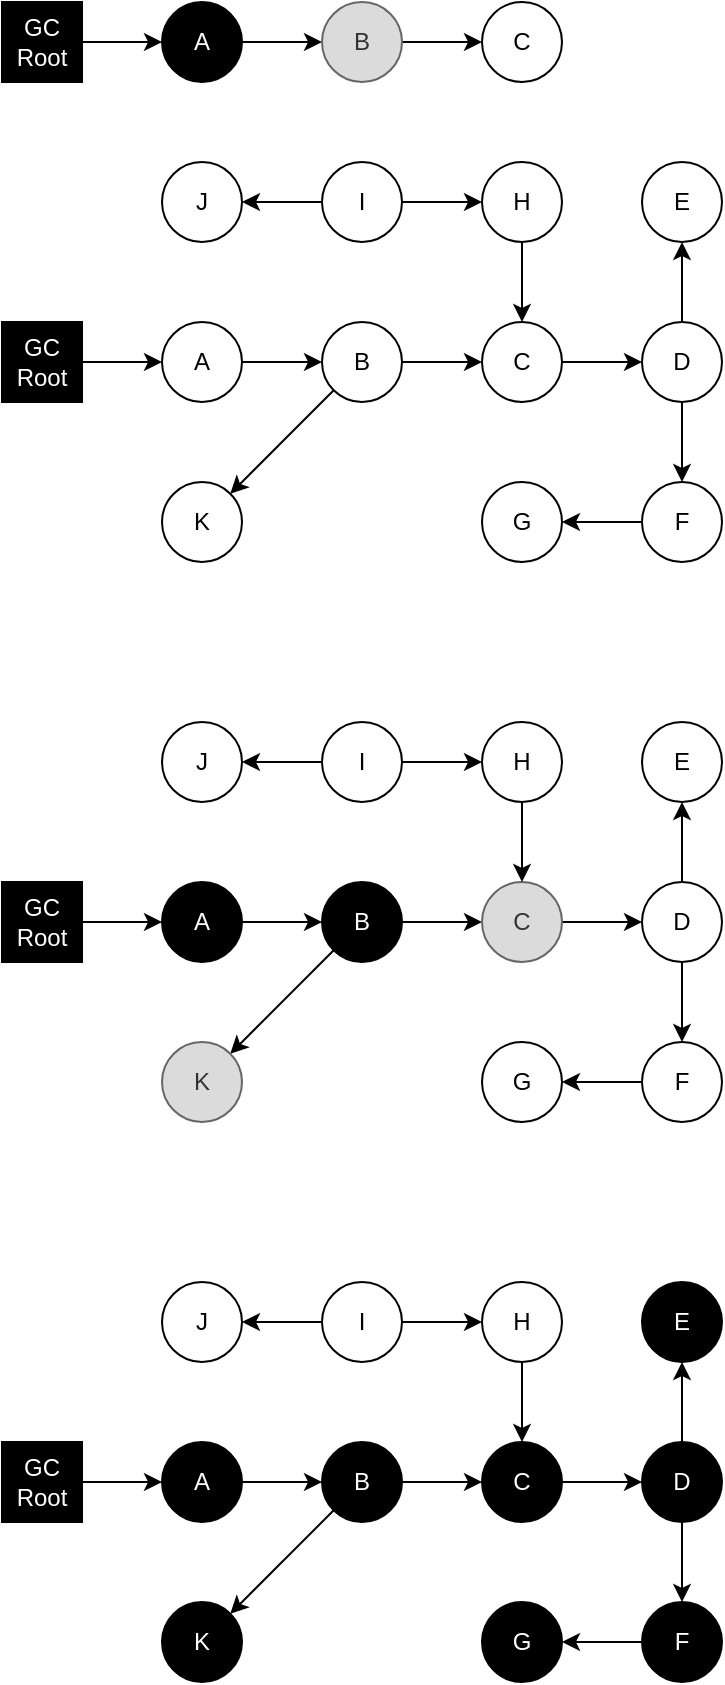 <mxfile version="15.2.9" type="github">
  <diagram id="qKIUbqqgmsemp7KMwJu-" name="Page-1">
    <mxGraphModel dx="782" dy="436" grid="1" gridSize="10" guides="1" tooltips="1" connect="1" arrows="1" fold="1" page="1" pageScale="1" pageWidth="500" pageHeight="500" math="0" shadow="0">
      <root>
        <mxCell id="0" />
        <mxCell id="1" parent="0" />
        <mxCell id="eG-tpsc7ZjEbIQ_qfpCt-5" value="" style="edgeStyle=orthogonalEdgeStyle;rounded=0;orthogonalLoop=1;jettySize=auto;html=1;" edge="1" parent="1" source="eG-tpsc7ZjEbIQ_qfpCt-1" target="eG-tpsc7ZjEbIQ_qfpCt-2">
          <mxGeometry relative="1" as="geometry" />
        </mxCell>
        <mxCell id="eG-tpsc7ZjEbIQ_qfpCt-1" value="&lt;font color=&quot;#ffffff&quot;&gt;GC Root&lt;/font&gt;" style="whiteSpace=wrap;html=1;aspect=fixed;fillColor=#000000;" vertex="1" parent="1">
          <mxGeometry x="40" y="40" width="40" height="40" as="geometry" />
        </mxCell>
        <mxCell id="eG-tpsc7ZjEbIQ_qfpCt-6" value="" style="edgeStyle=orthogonalEdgeStyle;rounded=0;orthogonalLoop=1;jettySize=auto;html=1;" edge="1" parent="1" source="eG-tpsc7ZjEbIQ_qfpCt-2" target="eG-tpsc7ZjEbIQ_qfpCt-3">
          <mxGeometry relative="1" as="geometry" />
        </mxCell>
        <mxCell id="eG-tpsc7ZjEbIQ_qfpCt-2" value="&lt;font color=&quot;#ffffff&quot;&gt;A&lt;/font&gt;" style="ellipse;whiteSpace=wrap;html=1;aspect=fixed;fillColor=#000000;" vertex="1" parent="1">
          <mxGeometry x="120" y="40" width="40" height="40" as="geometry" />
        </mxCell>
        <mxCell id="eG-tpsc7ZjEbIQ_qfpCt-7" value="" style="edgeStyle=orthogonalEdgeStyle;rounded=0;orthogonalLoop=1;jettySize=auto;html=1;" edge="1" parent="1" source="eG-tpsc7ZjEbIQ_qfpCt-3" target="eG-tpsc7ZjEbIQ_qfpCt-4">
          <mxGeometry relative="1" as="geometry" />
        </mxCell>
        <mxCell id="eG-tpsc7ZjEbIQ_qfpCt-3" value="B" style="ellipse;whiteSpace=wrap;html=1;aspect=fixed;fillColor=#DBDBDB;strokeColor=#666666;fontColor=#333333;" vertex="1" parent="1">
          <mxGeometry x="200" y="40" width="40" height="40" as="geometry" />
        </mxCell>
        <mxCell id="eG-tpsc7ZjEbIQ_qfpCt-4" value="C" style="ellipse;whiteSpace=wrap;html=1;aspect=fixed;" vertex="1" parent="1">
          <mxGeometry x="280" y="40" width="40" height="40" as="geometry" />
        </mxCell>
        <mxCell id="eG-tpsc7ZjEbIQ_qfpCt-20" value="" style="edgeStyle=orthogonalEdgeStyle;rounded=0;orthogonalLoop=1;jettySize=auto;html=1;" edge="1" parent="1" source="eG-tpsc7ZjEbIQ_qfpCt-8" target="eG-tpsc7ZjEbIQ_qfpCt-9">
          <mxGeometry relative="1" as="geometry" />
        </mxCell>
        <mxCell id="eG-tpsc7ZjEbIQ_qfpCt-8" value="&lt;font color=&quot;#ffffff&quot;&gt;GC Root&lt;/font&gt;" style="whiteSpace=wrap;html=1;aspect=fixed;fillColor=#000000;" vertex="1" parent="1">
          <mxGeometry x="40" y="200" width="40" height="40" as="geometry" />
        </mxCell>
        <mxCell id="eG-tpsc7ZjEbIQ_qfpCt-21" value="" style="edgeStyle=orthogonalEdgeStyle;rounded=0;orthogonalLoop=1;jettySize=auto;html=1;fontColor=#000000;" edge="1" parent="1" source="eG-tpsc7ZjEbIQ_qfpCt-9" target="eG-tpsc7ZjEbIQ_qfpCt-10">
          <mxGeometry relative="1" as="geometry" />
        </mxCell>
        <mxCell id="eG-tpsc7ZjEbIQ_qfpCt-9" value="&lt;font&gt;A&lt;/font&gt;" style="ellipse;whiteSpace=wrap;html=1;aspect=fixed;fontColor=#000000;" vertex="1" parent="1">
          <mxGeometry x="120" y="200" width="40" height="40" as="geometry" />
        </mxCell>
        <mxCell id="eG-tpsc7ZjEbIQ_qfpCt-22" value="" style="edgeStyle=orthogonalEdgeStyle;rounded=0;orthogonalLoop=1;jettySize=auto;html=1;fontColor=#000000;" edge="1" parent="1" source="eG-tpsc7ZjEbIQ_qfpCt-10" target="eG-tpsc7ZjEbIQ_qfpCt-11">
          <mxGeometry relative="1" as="geometry" />
        </mxCell>
        <mxCell id="eG-tpsc7ZjEbIQ_qfpCt-27" style="rounded=0;orthogonalLoop=1;jettySize=auto;html=1;entryX=1;entryY=0;entryDx=0;entryDy=0;fontColor=#000000;" edge="1" parent="1" source="eG-tpsc7ZjEbIQ_qfpCt-10" target="eG-tpsc7ZjEbIQ_qfpCt-16">
          <mxGeometry relative="1" as="geometry" />
        </mxCell>
        <mxCell id="eG-tpsc7ZjEbIQ_qfpCt-10" value="&lt;font&gt;B&lt;/font&gt;" style="ellipse;whiteSpace=wrap;html=1;aspect=fixed;fontColor=#000000;" vertex="1" parent="1">
          <mxGeometry x="200" y="200" width="40" height="40" as="geometry" />
        </mxCell>
        <mxCell id="eG-tpsc7ZjEbIQ_qfpCt-23" value="" style="edgeStyle=orthogonalEdgeStyle;rounded=0;orthogonalLoop=1;jettySize=auto;html=1;fontColor=#000000;" edge="1" parent="1" source="eG-tpsc7ZjEbIQ_qfpCt-11" target="eG-tpsc7ZjEbIQ_qfpCt-12">
          <mxGeometry relative="1" as="geometry" />
        </mxCell>
        <mxCell id="eG-tpsc7ZjEbIQ_qfpCt-11" value="&lt;font&gt;C&lt;/font&gt;" style="ellipse;whiteSpace=wrap;html=1;aspect=fixed;fontColor=#000000;" vertex="1" parent="1">
          <mxGeometry x="280" y="200" width="40" height="40" as="geometry" />
        </mxCell>
        <mxCell id="eG-tpsc7ZjEbIQ_qfpCt-24" value="" style="edgeStyle=orthogonalEdgeStyle;rounded=0;orthogonalLoop=1;jettySize=auto;html=1;fontColor=#000000;" edge="1" parent="1" source="eG-tpsc7ZjEbIQ_qfpCt-12" target="eG-tpsc7ZjEbIQ_qfpCt-13">
          <mxGeometry relative="1" as="geometry" />
        </mxCell>
        <mxCell id="eG-tpsc7ZjEbIQ_qfpCt-25" value="" style="edgeStyle=orthogonalEdgeStyle;rounded=0;orthogonalLoop=1;jettySize=auto;html=1;fontColor=#000000;" edge="1" parent="1" source="eG-tpsc7ZjEbIQ_qfpCt-12" target="eG-tpsc7ZjEbIQ_qfpCt-14">
          <mxGeometry relative="1" as="geometry" />
        </mxCell>
        <mxCell id="eG-tpsc7ZjEbIQ_qfpCt-12" value="&lt;font&gt;D&lt;/font&gt;" style="ellipse;whiteSpace=wrap;html=1;aspect=fixed;fontColor=#000000;" vertex="1" parent="1">
          <mxGeometry x="360" y="200" width="40" height="40" as="geometry" />
        </mxCell>
        <mxCell id="eG-tpsc7ZjEbIQ_qfpCt-13" value="&lt;font&gt;E&lt;/font&gt;" style="ellipse;whiteSpace=wrap;html=1;aspect=fixed;fontColor=#000000;" vertex="1" parent="1">
          <mxGeometry x="360" y="120" width="40" height="40" as="geometry" />
        </mxCell>
        <mxCell id="eG-tpsc7ZjEbIQ_qfpCt-26" value="" style="edgeStyle=orthogonalEdgeStyle;rounded=0;orthogonalLoop=1;jettySize=auto;html=1;fontColor=#000000;" edge="1" parent="1" source="eG-tpsc7ZjEbIQ_qfpCt-14" target="eG-tpsc7ZjEbIQ_qfpCt-15">
          <mxGeometry relative="1" as="geometry" />
        </mxCell>
        <mxCell id="eG-tpsc7ZjEbIQ_qfpCt-14" value="&lt;font&gt;F&lt;/font&gt;" style="ellipse;whiteSpace=wrap;html=1;aspect=fixed;fontColor=#000000;" vertex="1" parent="1">
          <mxGeometry x="360" y="280" width="40" height="40" as="geometry" />
        </mxCell>
        <mxCell id="eG-tpsc7ZjEbIQ_qfpCt-15" value="&lt;font&gt;G&lt;/font&gt;" style="ellipse;whiteSpace=wrap;html=1;aspect=fixed;fontColor=#000000;" vertex="1" parent="1">
          <mxGeometry x="280" y="280" width="40" height="40" as="geometry" />
        </mxCell>
        <mxCell id="eG-tpsc7ZjEbIQ_qfpCt-16" value="&lt;font&gt;K&lt;/font&gt;" style="ellipse;whiteSpace=wrap;html=1;aspect=fixed;fontColor=#000000;" vertex="1" parent="1">
          <mxGeometry x="120" y="280" width="40" height="40" as="geometry" />
        </mxCell>
        <mxCell id="eG-tpsc7ZjEbIQ_qfpCt-30" value="" style="edgeStyle=none;rounded=0;orthogonalLoop=1;jettySize=auto;html=1;fontColor=#000000;" edge="1" parent="1" source="eG-tpsc7ZjEbIQ_qfpCt-17" target="eG-tpsc7ZjEbIQ_qfpCt-11">
          <mxGeometry relative="1" as="geometry" />
        </mxCell>
        <mxCell id="eG-tpsc7ZjEbIQ_qfpCt-17" value="H" style="ellipse;whiteSpace=wrap;html=1;aspect=fixed;fontColor=#000000;" vertex="1" parent="1">
          <mxGeometry x="280" y="120" width="40" height="40" as="geometry" />
        </mxCell>
        <mxCell id="eG-tpsc7ZjEbIQ_qfpCt-28" value="" style="edgeStyle=none;rounded=0;orthogonalLoop=1;jettySize=auto;html=1;fontColor=#000000;" edge="1" parent="1" source="eG-tpsc7ZjEbIQ_qfpCt-18" target="eG-tpsc7ZjEbIQ_qfpCt-19">
          <mxGeometry relative="1" as="geometry" />
        </mxCell>
        <mxCell id="eG-tpsc7ZjEbIQ_qfpCt-29" value="" style="edgeStyle=none;rounded=0;orthogonalLoop=1;jettySize=auto;html=1;fontColor=#000000;" edge="1" parent="1" source="eG-tpsc7ZjEbIQ_qfpCt-18" target="eG-tpsc7ZjEbIQ_qfpCt-17">
          <mxGeometry relative="1" as="geometry" />
        </mxCell>
        <mxCell id="eG-tpsc7ZjEbIQ_qfpCt-18" value="I" style="ellipse;whiteSpace=wrap;html=1;aspect=fixed;fontColor=#000000;" vertex="1" parent="1">
          <mxGeometry x="200" y="120" width="40" height="40" as="geometry" />
        </mxCell>
        <mxCell id="eG-tpsc7ZjEbIQ_qfpCt-19" value="J" style="ellipse;whiteSpace=wrap;html=1;aspect=fixed;fontColor=#000000;" vertex="1" parent="1">
          <mxGeometry x="120" y="120" width="40" height="40" as="geometry" />
        </mxCell>
        <mxCell id="eG-tpsc7ZjEbIQ_qfpCt-31" value="" style="edgeStyle=orthogonalEdgeStyle;rounded=0;orthogonalLoop=1;jettySize=auto;html=1;" edge="1" parent="1" source="eG-tpsc7ZjEbIQ_qfpCt-32" target="eG-tpsc7ZjEbIQ_qfpCt-34">
          <mxGeometry relative="1" as="geometry" />
        </mxCell>
        <mxCell id="eG-tpsc7ZjEbIQ_qfpCt-32" value="&lt;font color=&quot;#ffffff&quot;&gt;GC Root&lt;/font&gt;" style="whiteSpace=wrap;html=1;aspect=fixed;fillColor=#000000;" vertex="1" parent="1">
          <mxGeometry x="40" y="480" width="40" height="40" as="geometry" />
        </mxCell>
        <mxCell id="eG-tpsc7ZjEbIQ_qfpCt-33" value="" style="edgeStyle=orthogonalEdgeStyle;orthogonalLoop=1;jettySize=auto;html=1;fontColor=#FFFFFF;fontSize=12;fillColor=#000000;" edge="1" parent="1" source="eG-tpsc7ZjEbIQ_qfpCt-34" target="eG-tpsc7ZjEbIQ_qfpCt-37">
          <mxGeometry relative="1" as="geometry" />
        </mxCell>
        <mxCell id="eG-tpsc7ZjEbIQ_qfpCt-34" value="&lt;font&gt;A&lt;/font&gt;" style="ellipse;whiteSpace=wrap;html=1;aspect=fixed;fontColor=#FFFFFF;fillColor=#000000;" vertex="1" parent="1">
          <mxGeometry x="120" y="480" width="40" height="40" as="geometry" />
        </mxCell>
        <mxCell id="eG-tpsc7ZjEbIQ_qfpCt-35" value="" style="edgeStyle=orthogonalEdgeStyle;rounded=0;orthogonalLoop=1;jettySize=auto;html=1;fontColor=#000000;" edge="1" parent="1" source="eG-tpsc7ZjEbIQ_qfpCt-37" target="eG-tpsc7ZjEbIQ_qfpCt-39">
          <mxGeometry relative="1" as="geometry" />
        </mxCell>
        <mxCell id="eG-tpsc7ZjEbIQ_qfpCt-36" style="rounded=0;orthogonalLoop=1;jettySize=auto;html=1;entryX=1;entryY=0;entryDx=0;entryDy=0;fontColor=#000000;" edge="1" parent="1" source="eG-tpsc7ZjEbIQ_qfpCt-37" target="eG-tpsc7ZjEbIQ_qfpCt-47">
          <mxGeometry relative="1" as="geometry" />
        </mxCell>
        <mxCell id="eG-tpsc7ZjEbIQ_qfpCt-37" value="&lt;font&gt;B&lt;/font&gt;" style="ellipse;whiteSpace=wrap;html=1;aspect=fixed;fontColor=#FFFFFF;fillColor=#000000;" vertex="1" parent="1">
          <mxGeometry x="200" y="480" width="40" height="40" as="geometry" />
        </mxCell>
        <mxCell id="eG-tpsc7ZjEbIQ_qfpCt-38" value="" style="edgeStyle=orthogonalEdgeStyle;rounded=0;orthogonalLoop=1;jettySize=auto;html=1;fontColor=#000000;" edge="1" parent="1" source="eG-tpsc7ZjEbIQ_qfpCt-39" target="eG-tpsc7ZjEbIQ_qfpCt-42">
          <mxGeometry relative="1" as="geometry" />
        </mxCell>
        <mxCell id="eG-tpsc7ZjEbIQ_qfpCt-39" value="&lt;font&gt;C&lt;/font&gt;" style="ellipse;whiteSpace=wrap;html=1;aspect=fixed;fontColor=#333333;strokeColor=#666666;fillColor=#DBDBDB;" vertex="1" parent="1">
          <mxGeometry x="280" y="480" width="40" height="40" as="geometry" />
        </mxCell>
        <mxCell id="eG-tpsc7ZjEbIQ_qfpCt-40" value="" style="edgeStyle=orthogonalEdgeStyle;rounded=0;orthogonalLoop=1;jettySize=auto;html=1;fontColor=#000000;" edge="1" parent="1" source="eG-tpsc7ZjEbIQ_qfpCt-42" target="eG-tpsc7ZjEbIQ_qfpCt-43">
          <mxGeometry relative="1" as="geometry" />
        </mxCell>
        <mxCell id="eG-tpsc7ZjEbIQ_qfpCt-41" value="" style="edgeStyle=orthogonalEdgeStyle;rounded=0;orthogonalLoop=1;jettySize=auto;html=1;fontColor=#000000;" edge="1" parent="1" source="eG-tpsc7ZjEbIQ_qfpCt-42" target="eG-tpsc7ZjEbIQ_qfpCt-45">
          <mxGeometry relative="1" as="geometry" />
        </mxCell>
        <mxCell id="eG-tpsc7ZjEbIQ_qfpCt-42" value="&lt;font&gt;D&lt;/font&gt;" style="ellipse;whiteSpace=wrap;html=1;aspect=fixed;fontColor=#000000;" vertex="1" parent="1">
          <mxGeometry x="360" y="480" width="40" height="40" as="geometry" />
        </mxCell>
        <mxCell id="eG-tpsc7ZjEbIQ_qfpCt-43" value="&lt;font&gt;E&lt;/font&gt;" style="ellipse;whiteSpace=wrap;html=1;aspect=fixed;fontColor=#000000;" vertex="1" parent="1">
          <mxGeometry x="360" y="400" width="40" height="40" as="geometry" />
        </mxCell>
        <mxCell id="eG-tpsc7ZjEbIQ_qfpCt-44" value="" style="edgeStyle=orthogonalEdgeStyle;rounded=0;orthogonalLoop=1;jettySize=auto;html=1;fontColor=#000000;" edge="1" parent="1" source="eG-tpsc7ZjEbIQ_qfpCt-45" target="eG-tpsc7ZjEbIQ_qfpCt-46">
          <mxGeometry relative="1" as="geometry" />
        </mxCell>
        <mxCell id="eG-tpsc7ZjEbIQ_qfpCt-45" value="&lt;font&gt;F&lt;/font&gt;" style="ellipse;whiteSpace=wrap;html=1;aspect=fixed;fontColor=#000000;" vertex="1" parent="1">
          <mxGeometry x="360" y="560" width="40" height="40" as="geometry" />
        </mxCell>
        <mxCell id="eG-tpsc7ZjEbIQ_qfpCt-46" value="&lt;font&gt;G&lt;/font&gt;" style="ellipse;whiteSpace=wrap;html=1;aspect=fixed;fontColor=#000000;" vertex="1" parent="1">
          <mxGeometry x="280" y="560" width="40" height="40" as="geometry" />
        </mxCell>
        <mxCell id="eG-tpsc7ZjEbIQ_qfpCt-47" value="&lt;font&gt;K&lt;/font&gt;" style="ellipse;whiteSpace=wrap;html=1;aspect=fixed;fontColor=#333333;strokeColor=#666666;fillColor=#DBDBDB;" vertex="1" parent="1">
          <mxGeometry x="120" y="560" width="40" height="40" as="geometry" />
        </mxCell>
        <mxCell id="eG-tpsc7ZjEbIQ_qfpCt-48" value="" style="edgeStyle=none;rounded=0;orthogonalLoop=1;jettySize=auto;html=1;fontColor=#000000;" edge="1" parent="1" source="eG-tpsc7ZjEbIQ_qfpCt-49" target="eG-tpsc7ZjEbIQ_qfpCt-39">
          <mxGeometry relative="1" as="geometry" />
        </mxCell>
        <mxCell id="eG-tpsc7ZjEbIQ_qfpCt-49" value="H" style="ellipse;whiteSpace=wrap;html=1;aspect=fixed;fontColor=#000000;" vertex="1" parent="1">
          <mxGeometry x="280" y="400" width="40" height="40" as="geometry" />
        </mxCell>
        <mxCell id="eG-tpsc7ZjEbIQ_qfpCt-50" value="" style="edgeStyle=none;rounded=0;orthogonalLoop=1;jettySize=auto;html=1;fontColor=#000000;" edge="1" parent="1" source="eG-tpsc7ZjEbIQ_qfpCt-52" target="eG-tpsc7ZjEbIQ_qfpCt-53">
          <mxGeometry relative="1" as="geometry" />
        </mxCell>
        <mxCell id="eG-tpsc7ZjEbIQ_qfpCt-51" value="" style="edgeStyle=none;rounded=0;orthogonalLoop=1;jettySize=auto;html=1;fontColor=#000000;" edge="1" parent="1" source="eG-tpsc7ZjEbIQ_qfpCt-52" target="eG-tpsc7ZjEbIQ_qfpCt-49">
          <mxGeometry relative="1" as="geometry" />
        </mxCell>
        <mxCell id="eG-tpsc7ZjEbIQ_qfpCt-52" value="I" style="ellipse;whiteSpace=wrap;html=1;aspect=fixed;fontColor=#000000;" vertex="1" parent="1">
          <mxGeometry x="200" y="400" width="40" height="40" as="geometry" />
        </mxCell>
        <mxCell id="eG-tpsc7ZjEbIQ_qfpCt-53" value="J" style="ellipse;whiteSpace=wrap;html=1;aspect=fixed;fontColor=#000000;" vertex="1" parent="1">
          <mxGeometry x="120" y="400" width="40" height="40" as="geometry" />
        </mxCell>
        <mxCell id="eG-tpsc7ZjEbIQ_qfpCt-54" value="" style="edgeStyle=orthogonalEdgeStyle;rounded=0;orthogonalLoop=1;jettySize=auto;html=1;" edge="1" parent="1" source="eG-tpsc7ZjEbIQ_qfpCt-55" target="eG-tpsc7ZjEbIQ_qfpCt-57">
          <mxGeometry relative="1" as="geometry" />
        </mxCell>
        <mxCell id="eG-tpsc7ZjEbIQ_qfpCt-55" value="&lt;font color=&quot;#ffffff&quot;&gt;GC Root&lt;/font&gt;" style="whiteSpace=wrap;html=1;aspect=fixed;fillColor=#000000;" vertex="1" parent="1">
          <mxGeometry x="40" y="760" width="40" height="40" as="geometry" />
        </mxCell>
        <mxCell id="eG-tpsc7ZjEbIQ_qfpCt-56" value="" style="edgeStyle=orthogonalEdgeStyle;orthogonalLoop=1;jettySize=auto;html=1;fontColor=#FFFFFF;fontSize=12;fillColor=#000000;" edge="1" parent="1" source="eG-tpsc7ZjEbIQ_qfpCt-57" target="eG-tpsc7ZjEbIQ_qfpCt-60">
          <mxGeometry relative="1" as="geometry" />
        </mxCell>
        <mxCell id="eG-tpsc7ZjEbIQ_qfpCt-57" value="&lt;font&gt;A&lt;/font&gt;" style="ellipse;whiteSpace=wrap;html=1;aspect=fixed;fontColor=#FFFFFF;fillColor=#000000;" vertex="1" parent="1">
          <mxGeometry x="120" y="760" width="40" height="40" as="geometry" />
        </mxCell>
        <mxCell id="eG-tpsc7ZjEbIQ_qfpCt-58" value="" style="edgeStyle=orthogonalEdgeStyle;rounded=0;orthogonalLoop=1;jettySize=auto;html=1;fontColor=#000000;" edge="1" parent="1" source="eG-tpsc7ZjEbIQ_qfpCt-60" target="eG-tpsc7ZjEbIQ_qfpCt-62">
          <mxGeometry relative="1" as="geometry" />
        </mxCell>
        <mxCell id="eG-tpsc7ZjEbIQ_qfpCt-59" style="rounded=0;orthogonalLoop=1;jettySize=auto;html=1;entryX=1;entryY=0;entryDx=0;entryDy=0;fontColor=#000000;" edge="1" parent="1" source="eG-tpsc7ZjEbIQ_qfpCt-60" target="eG-tpsc7ZjEbIQ_qfpCt-70">
          <mxGeometry relative="1" as="geometry" />
        </mxCell>
        <mxCell id="eG-tpsc7ZjEbIQ_qfpCt-60" value="&lt;font&gt;B&lt;/font&gt;" style="ellipse;whiteSpace=wrap;html=1;aspect=fixed;fontColor=#FFFFFF;fillColor=#000000;" vertex="1" parent="1">
          <mxGeometry x="200" y="760" width="40" height="40" as="geometry" />
        </mxCell>
        <mxCell id="eG-tpsc7ZjEbIQ_qfpCt-61" value="" style="edgeStyle=orthogonalEdgeStyle;orthogonalLoop=1;jettySize=auto;html=1;fontColor=#FFFFFF;fontSize=12;fillColor=#000000;" edge="1" parent="1" source="eG-tpsc7ZjEbIQ_qfpCt-62" target="eG-tpsc7ZjEbIQ_qfpCt-65">
          <mxGeometry relative="1" as="geometry" />
        </mxCell>
        <mxCell id="eG-tpsc7ZjEbIQ_qfpCt-62" value="&lt;font&gt;C&lt;/font&gt;" style="ellipse;whiteSpace=wrap;html=1;aspect=fixed;fontColor=#FFFFFF;strokeColor=#000000;fillColor=#000000;" vertex="1" parent="1">
          <mxGeometry x="280" y="760" width="40" height="40" as="geometry" />
        </mxCell>
        <mxCell id="eG-tpsc7ZjEbIQ_qfpCt-63" value="" style="edgeStyle=orthogonalEdgeStyle;orthogonalLoop=1;jettySize=auto;html=1;fontColor=#FFFFFF;fontSize=12;fillColor=#000000;" edge="1" parent="1" source="eG-tpsc7ZjEbIQ_qfpCt-65" target="eG-tpsc7ZjEbIQ_qfpCt-66">
          <mxGeometry relative="1" as="geometry" />
        </mxCell>
        <mxCell id="eG-tpsc7ZjEbIQ_qfpCt-64" value="" style="edgeStyle=orthogonalEdgeStyle;orthogonalLoop=1;jettySize=auto;html=1;fontColor=#FFFFFF;fontSize=12;fillColor=#000000;" edge="1" parent="1" source="eG-tpsc7ZjEbIQ_qfpCt-65" target="eG-tpsc7ZjEbIQ_qfpCt-68">
          <mxGeometry relative="1" as="geometry" />
        </mxCell>
        <mxCell id="eG-tpsc7ZjEbIQ_qfpCt-65" value="&lt;font&gt;D&lt;/font&gt;" style="ellipse;whiteSpace=wrap;html=1;aspect=fixed;fontColor=#FFFFFF;fillColor=#000000;" vertex="1" parent="1">
          <mxGeometry x="360" y="760" width="40" height="40" as="geometry" />
        </mxCell>
        <mxCell id="eG-tpsc7ZjEbIQ_qfpCt-66" value="&lt;font&gt;E&lt;/font&gt;" style="ellipse;whiteSpace=wrap;html=1;aspect=fixed;fontColor=#FFFFFF;fillColor=#000000;" vertex="1" parent="1">
          <mxGeometry x="360" y="680" width="40" height="40" as="geometry" />
        </mxCell>
        <mxCell id="eG-tpsc7ZjEbIQ_qfpCt-67" value="" style="edgeStyle=orthogonalEdgeStyle;orthogonalLoop=1;jettySize=auto;html=1;fontColor=#FFFFFF;fontSize=12;fillColor=#000000;" edge="1" parent="1" source="eG-tpsc7ZjEbIQ_qfpCt-68" target="eG-tpsc7ZjEbIQ_qfpCt-69">
          <mxGeometry relative="1" as="geometry" />
        </mxCell>
        <mxCell id="eG-tpsc7ZjEbIQ_qfpCt-68" value="&lt;font&gt;F&lt;/font&gt;" style="ellipse;whiteSpace=wrap;html=1;aspect=fixed;fontColor=#FFFFFF;fillColor=#000000;" vertex="1" parent="1">
          <mxGeometry x="360" y="840" width="40" height="40" as="geometry" />
        </mxCell>
        <mxCell id="eG-tpsc7ZjEbIQ_qfpCt-69" value="&lt;font&gt;G&lt;/font&gt;" style="ellipse;whiteSpace=wrap;html=1;aspect=fixed;fontColor=#FFFFFF;fillColor=#000000;" vertex="1" parent="1">
          <mxGeometry x="280" y="840" width="40" height="40" as="geometry" />
        </mxCell>
        <mxCell id="eG-tpsc7ZjEbIQ_qfpCt-70" value="&lt;font&gt;K&lt;/font&gt;" style="ellipse;whiteSpace=wrap;html=1;aspect=fixed;fontColor=#FFFFFF;strokeColor=#000000;fillColor=#000000;" vertex="1" parent="1">
          <mxGeometry x="120" y="840" width="40" height="40" as="geometry" />
        </mxCell>
        <mxCell id="eG-tpsc7ZjEbIQ_qfpCt-71" value="" style="edgeStyle=none;rounded=0;orthogonalLoop=1;jettySize=auto;html=1;fontColor=#000000;" edge="1" parent="1" source="eG-tpsc7ZjEbIQ_qfpCt-72" target="eG-tpsc7ZjEbIQ_qfpCt-62">
          <mxGeometry relative="1" as="geometry" />
        </mxCell>
        <mxCell id="eG-tpsc7ZjEbIQ_qfpCt-72" value="H" style="ellipse;whiteSpace=wrap;html=1;aspect=fixed;fontColor=#000000;" vertex="1" parent="1">
          <mxGeometry x="280" y="680" width="40" height="40" as="geometry" />
        </mxCell>
        <mxCell id="eG-tpsc7ZjEbIQ_qfpCt-73" value="" style="edgeStyle=none;rounded=0;orthogonalLoop=1;jettySize=auto;html=1;fontColor=#000000;" edge="1" parent="1" source="eG-tpsc7ZjEbIQ_qfpCt-75" target="eG-tpsc7ZjEbIQ_qfpCt-76">
          <mxGeometry relative="1" as="geometry" />
        </mxCell>
        <mxCell id="eG-tpsc7ZjEbIQ_qfpCt-74" value="" style="edgeStyle=none;rounded=0;orthogonalLoop=1;jettySize=auto;html=1;fontColor=#000000;" edge="1" parent="1" source="eG-tpsc7ZjEbIQ_qfpCt-75" target="eG-tpsc7ZjEbIQ_qfpCt-72">
          <mxGeometry relative="1" as="geometry" />
        </mxCell>
        <mxCell id="eG-tpsc7ZjEbIQ_qfpCt-75" value="I" style="ellipse;whiteSpace=wrap;html=1;aspect=fixed;fontColor=#000000;" vertex="1" parent="1">
          <mxGeometry x="200" y="680" width="40" height="40" as="geometry" />
        </mxCell>
        <mxCell id="eG-tpsc7ZjEbIQ_qfpCt-76" value="J" style="ellipse;whiteSpace=wrap;html=1;aspect=fixed;fontColor=#000000;" vertex="1" parent="1">
          <mxGeometry x="120" y="680" width="40" height="40" as="geometry" />
        </mxCell>
      </root>
    </mxGraphModel>
  </diagram>
</mxfile>
